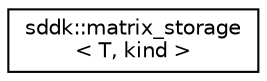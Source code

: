 digraph "Graphical Class Hierarchy"
{
 // INTERACTIVE_SVG=YES
  edge [fontname="Helvetica",fontsize="10",labelfontname="Helvetica",labelfontsize="10"];
  node [fontname="Helvetica",fontsize="10",shape=record];
  rankdir="LR";
  Node1 [label="sddk::matrix_storage\l\< T, kind \>",height=0.2,width=0.4,color="black", fillcolor="white", style="filled",URL="$classsddk_1_1matrix__storage.html",tooltip="Class declaration. "];
}

